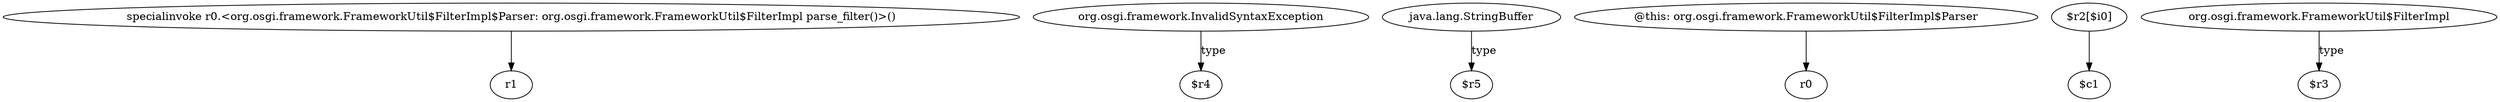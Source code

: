 digraph g {
0[label="specialinvoke r0.<org.osgi.framework.FrameworkUtil$FilterImpl$Parser: org.osgi.framework.FrameworkUtil$FilterImpl parse_filter()>()"]
1[label="r1"]
0->1[label=""]
2[label="org.osgi.framework.InvalidSyntaxException"]
3[label="$r4"]
2->3[label="type"]
4[label="java.lang.StringBuffer"]
5[label="$r5"]
4->5[label="type"]
6[label="@this: org.osgi.framework.FrameworkUtil$FilterImpl$Parser"]
7[label="r0"]
6->7[label=""]
8[label="$r2[$i0]"]
9[label="$c1"]
8->9[label=""]
10[label="org.osgi.framework.FrameworkUtil$FilterImpl"]
11[label="$r3"]
10->11[label="type"]
}